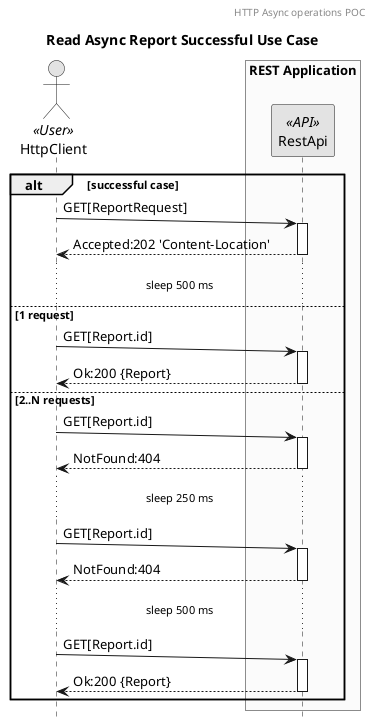 @startuml
skinparam monochrome true
skinparam BoxPadding 5
header HTTP Async operations POC
title Read Async Report Successful Use Case

hide footbox
actor HttpClient as user << User >>

box "REST Application" #FBFBFB
 participant "RestApi" as api << API >>
end box

alt successful case
user ->(5) api ++: GET[ReportRequest]
api --> user --: Accepted:202 'Content-Location'
...sleep 500 ms...
else 1 request
user ->(5) api ++: GET[Report.id]
api --> user --: Ok:200 {Report}
else 2..N requests
user ->(5) api ++: GET[Report.id]
api --> user --: NotFound:404
...sleep 250 ms...
user ->(5) api ++: GET[Report.id]
api --> user --: NotFound:404
...sleep 500 ms...
user ->(5) api ++: GET[Report.id]
api --> user --: Ok:200 {Report}

end
@enduml